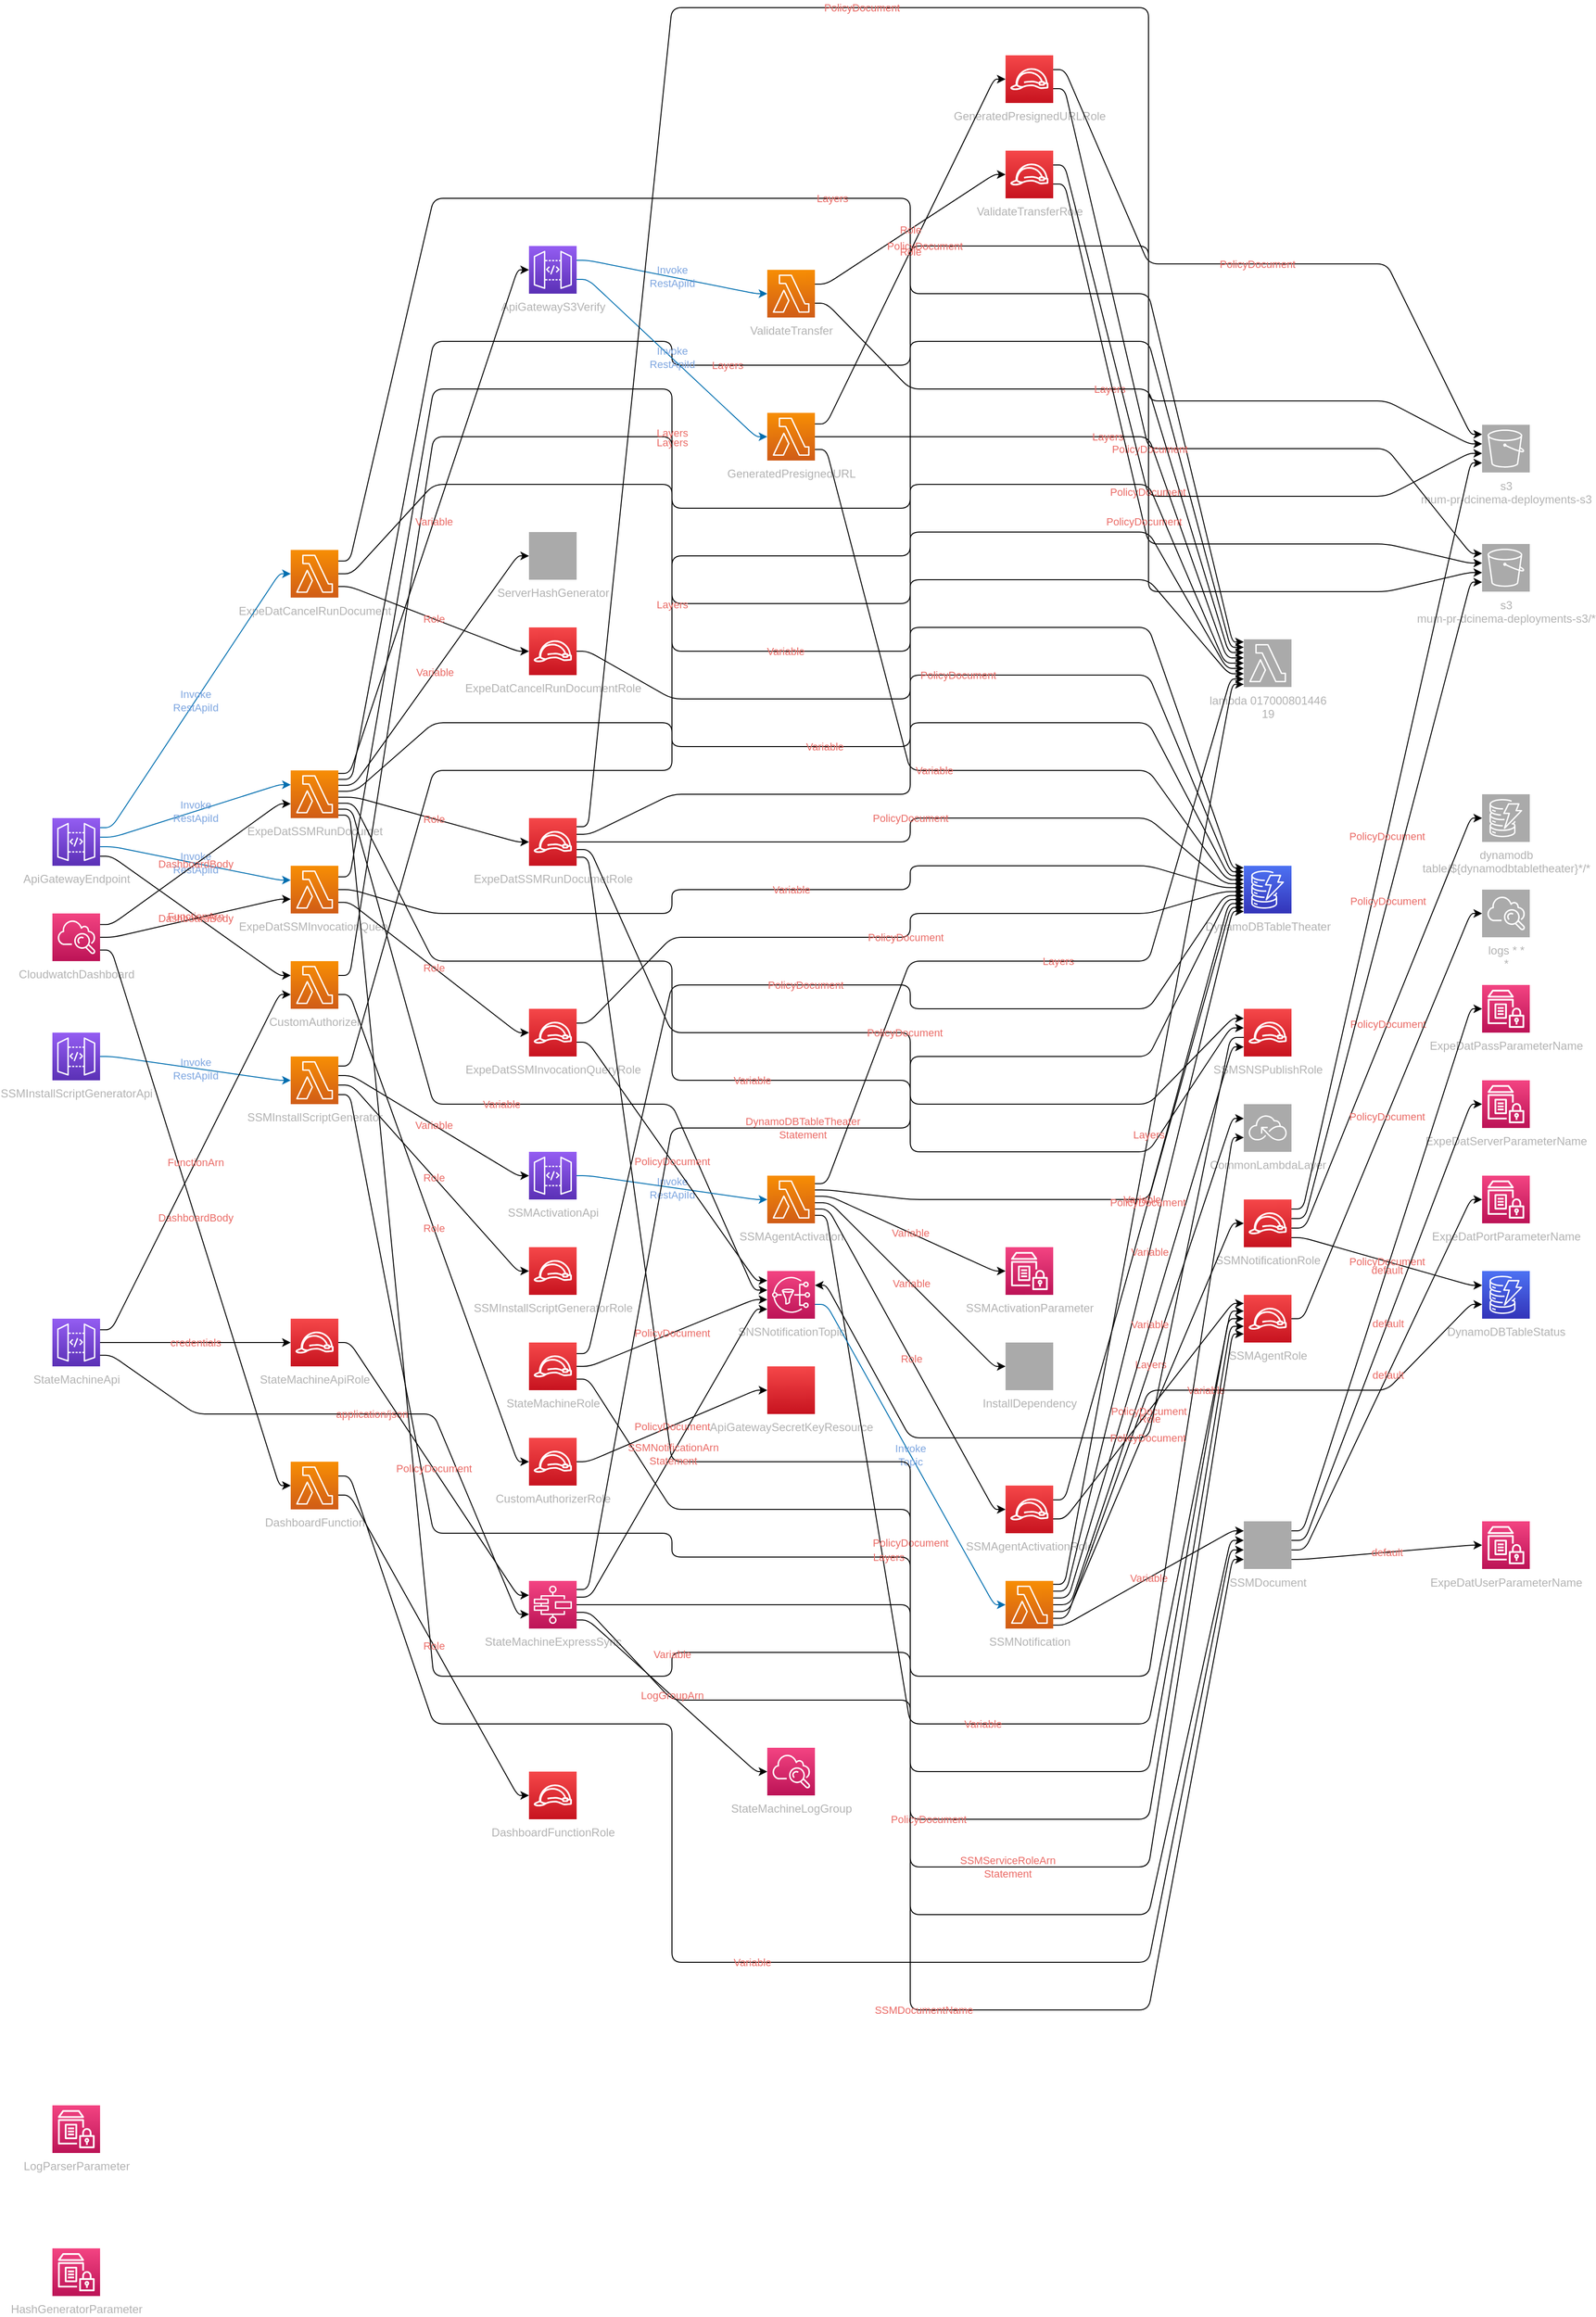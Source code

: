 <mxfile version="13.1.3" pages="2">
            <diagram id="diagramid" name="Diagram">
              <mxGraphModel><root><mxCell id="0"/><mxCell id="1" parent="0"/><mxCell id="2" value="ApiGatewaySecretKeyResource" style="outlineConnect=0;fontColor=#B3B3B3;gradientColor=#F54749;gradientDirection=north;fillColor=#C7131F;strokeColor=#ffffff;dashed=0;verticalLabelPosition=bottom;verticalAlign=top;align=center;html=1;fontSize=12;fontStyle=0;aspect=fixed;shape=mxgraph.aws4.resourceIcon;resIcon=mxgraph.aws4.secretsmanager;" vertex="1" parent="1"><mxGeometry x="750" y="1425" width="50" height="50" as="geometry"/></mxCell><mxCell id="3" value="CustomAuthorizer" style="outlineConnect=0;fontColor=#B3B3B3;gradientColor=#F78E04;gradientDirection=north;fillColor=#D05C17;strokeColor=#ffffff;dashed=0;verticalLabelPosition=bottom;verticalAlign=top;align=center;html=1;fontSize=12;fontStyle=0;aspect=fixed;shape=mxgraph.aws4.resourceIcon;resIcon=mxgraph.aws4.lambda;" vertex="1" parent="1"><mxGeometry x="250" y="1000" width="50" height="50" as="geometry"/></mxCell><mxCell id="4" value="CustomAuthorizerRole" style="outlineConnect=0;fontColor=#B3B3B3;gradientColor=#F54749;gradientDirection=north;fillColor=#C7131F;strokeColor=#ffffff;dashed=0;verticalLabelPosition=bottom;verticalAlign=top;align=center;html=1;fontSize=12;fontStyle=0;aspect=fixed;shape=mxgraph.aws4.resourceIcon;resIcon=mxgraph.aws4.role;" vertex="1" parent="1"><mxGeometry x="500" y="1500" width="50" height="50" as="geometry"/></mxCell><mxCell id="5" value="ApiGatewayEndpoint" style="outlineConnect=0;fontColor=#B3B3B3;gradientColor=#945DF2;gradientDirection=north;fillColor=#5A30B5;strokeColor=#ffffff;dashed=0;verticalLabelPosition=bottom;verticalAlign=top;align=center;html=1;fontSize=12;fontStyle=0;aspect=fixed;shape=mxgraph.aws4.resourceIcon;resIcon=mxgraph.aws4.api_gateway;" vertex="1" parent="1"><mxGeometry y="850" width="50" height="50" as="geometry"/></mxCell><mxCell id="6" value="ExpeDatSSMRunDocumet" style="outlineConnect=0;fontColor=#B3B3B3;gradientColor=#F78E04;gradientDirection=north;fillColor=#D05C17;strokeColor=#ffffff;dashed=0;verticalLabelPosition=bottom;verticalAlign=top;align=center;html=1;fontSize=12;fontStyle=0;aspect=fixed;shape=mxgraph.aws4.resourceIcon;resIcon=mxgraph.aws4.lambda;" vertex="1" parent="1"><mxGeometry x="250" y="800" width="50" height="50" as="geometry"/></mxCell><mxCell id="7" value="ExpeDatCancelRunDocument" style="outlineConnect=0;fontColor=#B3B3B3;gradientColor=#F78E04;gradientDirection=north;fillColor=#D05C17;strokeColor=#ffffff;dashed=0;verticalLabelPosition=bottom;verticalAlign=top;align=center;html=1;fontSize=12;fontStyle=0;aspect=fixed;shape=mxgraph.aws4.resourceIcon;resIcon=mxgraph.aws4.lambda;" vertex="1" parent="1"><mxGeometry x="250" y="568.75" width="50" height="50" as="geometry"/></mxCell><mxCell id="8" value="ExpeDatCancelRunDocumentRole" style="outlineConnect=0;fontColor=#B3B3B3;gradientColor=#F54749;gradientDirection=north;fillColor=#C7131F;strokeColor=#ffffff;dashed=0;verticalLabelPosition=bottom;verticalAlign=top;align=center;html=1;fontSize=12;fontStyle=0;aspect=fixed;shape=mxgraph.aws4.resourceIcon;resIcon=mxgraph.aws4.role;" vertex="1" parent="1"><mxGeometry x="500" y="650" width="50" height="50" as="geometry"/></mxCell><mxCell id="9" value="GeneratedPresignedURL" style="outlineConnect=0;fontColor=#B3B3B3;gradientColor=#F78E04;gradientDirection=north;fillColor=#D05C17;strokeColor=#ffffff;dashed=0;verticalLabelPosition=bottom;verticalAlign=top;align=center;html=1;fontSize=12;fontStyle=0;aspect=fixed;shape=mxgraph.aws4.resourceIcon;resIcon=mxgraph.aws4.lambda;" vertex="1" parent="1"><mxGeometry x="750" y="425" width="50" height="50" as="geometry"/></mxCell><mxCell id="10" value="GeneratedPresignedURLRole" style="outlineConnect=0;fontColor=#B3B3B3;gradientColor=#F54749;gradientDirection=north;fillColor=#C7131F;strokeColor=#ffffff;dashed=0;verticalLabelPosition=bottom;verticalAlign=top;align=center;html=1;fontSize=12;fontStyle=0;aspect=fixed;shape=mxgraph.aws4.resourceIcon;resIcon=mxgraph.aws4.role;" vertex="1" parent="1"><mxGeometry x="1000" y="50" width="50" height="50" as="geometry"/></mxCell><mxCell id="11" value="ValidateTransfer" style="outlineConnect=0;fontColor=#B3B3B3;gradientColor=#F78E04;gradientDirection=north;fillColor=#D05C17;strokeColor=#ffffff;dashed=0;verticalLabelPosition=bottom;verticalAlign=top;align=center;html=1;fontSize=12;fontStyle=0;aspect=fixed;shape=mxgraph.aws4.resourceIcon;resIcon=mxgraph.aws4.lambda;" vertex="1" parent="1"><mxGeometry x="750" y="275" width="50" height="50" as="geometry"/></mxCell><mxCell id="12" value="ValidateTransferRole" style="outlineConnect=0;fontColor=#B3B3B3;gradientColor=#F54749;gradientDirection=north;fillColor=#C7131F;strokeColor=#ffffff;dashed=0;verticalLabelPosition=bottom;verticalAlign=top;align=center;html=1;fontSize=12;fontStyle=0;aspect=fixed;shape=mxgraph.aws4.resourceIcon;resIcon=mxgraph.aws4.role;" vertex="1" parent="1"><mxGeometry x="1000" y="150" width="50" height="50" as="geometry"/></mxCell><mxCell id="13" value="ApiGatewayS3Verify" style="outlineConnect=0;fontColor=#B3B3B3;gradientColor=#945DF2;gradientDirection=north;fillColor=#5A30B5;strokeColor=#ffffff;dashed=0;verticalLabelPosition=bottom;verticalAlign=top;align=center;html=1;fontSize=12;fontStyle=0;aspect=fixed;shape=mxgraph.aws4.resourceIcon;resIcon=mxgraph.aws4.api_gateway;" vertex="1" parent="1"><mxGeometry x="500" y="250" width="50" height="50" as="geometry"/></mxCell><mxCell id="14" value="ExpeDatSSMInvocationQuery" style="outlineConnect=0;fontColor=#B3B3B3;gradientColor=#F78E04;gradientDirection=north;fillColor=#D05C17;strokeColor=#ffffff;dashed=0;verticalLabelPosition=bottom;verticalAlign=top;align=center;html=1;fontSize=12;fontStyle=0;aspect=fixed;shape=mxgraph.aws4.resourceIcon;resIcon=mxgraph.aws4.lambda;" vertex="1" parent="1"><mxGeometry x="250" y="900" width="50" height="50" as="geometry"/></mxCell><mxCell id="15" value="SSMAgentActivation" style="outlineConnect=0;fontColor=#B3B3B3;gradientColor=#F78E04;gradientDirection=north;fillColor=#D05C17;strokeColor=#ffffff;dashed=0;verticalLabelPosition=bottom;verticalAlign=top;align=center;html=1;fontSize=12;fontStyle=0;aspect=fixed;shape=mxgraph.aws4.resourceIcon;resIcon=mxgraph.aws4.lambda;" vertex="1" parent="1"><mxGeometry x="750" y="1225" width="50" height="50" as="geometry"/></mxCell><mxCell id="16" value="SSMNotification" style="outlineConnect=0;fontColor=#B3B3B3;gradientColor=#F78E04;gradientDirection=north;fillColor=#D05C17;strokeColor=#ffffff;dashed=0;verticalLabelPosition=bottom;verticalAlign=top;align=center;html=1;fontSize=12;fontStyle=0;aspect=fixed;shape=mxgraph.aws4.resourceIcon;resIcon=mxgraph.aws4.lambda;" vertex="1" parent="1"><mxGeometry x="1000" y="1650" width="50" height="50" as="geometry"/></mxCell><mxCell id="17" value="SSMNotificationRole" style="outlineConnect=0;fontColor=#B3B3B3;gradientColor=#F54749;gradientDirection=north;fillColor=#C7131F;strokeColor=#ffffff;dashed=0;verticalLabelPosition=bottom;verticalAlign=top;align=center;html=1;fontSize=12;fontStyle=0;aspect=fixed;shape=mxgraph.aws4.resourceIcon;resIcon=mxgraph.aws4.role;" vertex="1" parent="1"><mxGeometry x="1250" y="1250" width="50" height="50" as="geometry"/></mxCell><mxCell id="18" value="SSMActivationApi" style="outlineConnect=0;fontColor=#B3B3B3;gradientColor=#945DF2;gradientDirection=north;fillColor=#5A30B5;strokeColor=#ffffff;dashed=0;verticalLabelPosition=bottom;verticalAlign=top;align=center;html=1;fontSize=12;fontStyle=0;aspect=fixed;shape=mxgraph.aws4.resourceIcon;resIcon=mxgraph.aws4.api_gateway;" vertex="1" parent="1"><mxGeometry x="500" y="1200" width="50" height="50" as="geometry"/></mxCell><mxCell id="19" value="SSMInstallScriptGenerator" style="outlineConnect=0;fontColor=#B3B3B3;gradientColor=#F78E04;gradientDirection=north;fillColor=#D05C17;strokeColor=#ffffff;dashed=0;verticalLabelPosition=bottom;verticalAlign=top;align=center;html=1;fontSize=12;fontStyle=0;aspect=fixed;shape=mxgraph.aws4.resourceIcon;resIcon=mxgraph.aws4.lambda;" vertex="1" parent="1"><mxGeometry x="250" y="1100" width="50" height="50" as="geometry"/></mxCell><mxCell id="20" value="SSMInstallScriptGeneratorApi" style="outlineConnect=0;fontColor=#B3B3B3;gradientColor=#945DF2;gradientDirection=north;fillColor=#5A30B5;strokeColor=#ffffff;dashed=0;verticalLabelPosition=bottom;verticalAlign=top;align=center;html=1;fontSize=12;fontStyle=0;aspect=fixed;shape=mxgraph.aws4.resourceIcon;resIcon=mxgraph.aws4.api_gateway;" vertex="1" parent="1"><mxGeometry y="1075" width="50" height="50" as="geometry"/></mxCell><mxCell id="21" value="SSMInstallScriptGeneratorRole" style="outlineConnect=0;fontColor=#B3B3B3;gradientColor=#F54749;gradientDirection=north;fillColor=#C7131F;strokeColor=#ffffff;dashed=0;verticalLabelPosition=bottom;verticalAlign=top;align=center;html=1;fontSize=12;fontStyle=0;aspect=fixed;shape=mxgraph.aws4.resourceIcon;resIcon=mxgraph.aws4.role;" vertex="1" parent="1"><mxGeometry x="500" y="1300" width="50" height="50" as="geometry"/></mxCell><mxCell id="22" value="CommonLambdaLayer" style="outlineConnect=0;fontColor=#B3B3B3;gradientColor=#aaaaaa;gradientDirection=north;fillColor=#aaaaaa;strokeColor=#ffffff;dashed=0;verticalLabelPosition=bottom;verticalAlign=top;align=center;html=1;fontSize=12;fontStyle=0;aspect=fixed;shape=mxgraph.aws4.resourceIcon;resIcon=mxgraph.aws4.serverless;" vertex="1" parent="1"><mxGeometry x="1250" y="1150" width="50" height="50" as="geometry"/></mxCell><mxCell id="23" value="ExpeDatSSMRunDocumetRole" style="outlineConnect=0;fontColor=#B3B3B3;gradientColor=#F54749;gradientDirection=north;fillColor=#C7131F;strokeColor=#ffffff;dashed=0;verticalLabelPosition=bottom;verticalAlign=top;align=center;html=1;fontSize=12;fontStyle=0;aspect=fixed;shape=mxgraph.aws4.resourceIcon;resIcon=mxgraph.aws4.role;" vertex="1" parent="1"><mxGeometry x="500" y="850" width="50" height="50" as="geometry"/></mxCell><mxCell id="24" value="ExpeDatSSMInvocationQueryRole" style="outlineConnect=0;fontColor=#B3B3B3;gradientColor=#F54749;gradientDirection=north;fillColor=#C7131F;strokeColor=#ffffff;dashed=0;verticalLabelPosition=bottom;verticalAlign=top;align=center;html=1;fontSize=12;fontStyle=0;aspect=fixed;shape=mxgraph.aws4.resourceIcon;resIcon=mxgraph.aws4.role;" vertex="1" parent="1"><mxGeometry x="500" y="1050" width="50" height="50" as="geometry"/></mxCell><mxCell id="25" value="SSMAgentActivationRole" style="outlineConnect=0;fontColor=#B3B3B3;gradientColor=#F54749;gradientDirection=north;fillColor=#C7131F;strokeColor=#ffffff;dashed=0;verticalLabelPosition=bottom;verticalAlign=top;align=center;html=1;fontSize=12;fontStyle=0;aspect=fixed;shape=mxgraph.aws4.resourceIcon;resIcon=mxgraph.aws4.role;" vertex="1" parent="1"><mxGeometry x="1000" y="1550" width="50" height="50" as="geometry"/></mxCell><mxCell id="26" value="SSMAgentRole" style="outlineConnect=0;fontColor=#B3B3B3;gradientColor=#F54749;gradientDirection=north;fillColor=#C7131F;strokeColor=#ffffff;dashed=0;verticalLabelPosition=bottom;verticalAlign=top;align=center;html=1;fontSize=12;fontStyle=0;aspect=fixed;shape=mxgraph.aws4.resourceIcon;resIcon=mxgraph.aws4.role;" vertex="1" parent="1"><mxGeometry x="1250" y="1350" width="50" height="50" as="geometry"/></mxCell><mxCell id="27" value="SNSNotificationTopic" style="outlineConnect=0;fontColor=#B3B3B3;gradientColor=#F34482;gradientDirection=north;fillColor=#BC1356;strokeColor=#ffffff;dashed=0;verticalLabelPosition=bottom;verticalAlign=top;align=center;html=1;fontSize=12;fontStyle=0;aspect=fixed;shape=mxgraph.aws4.resourceIcon;resIcon=mxgraph.aws4.sns;" vertex="1" parent="1"><mxGeometry x="750" y="1325" width="50" height="50" as="geometry"/></mxCell><mxCell id="28" value="SSMSNSPublishRole" style="outlineConnect=0;fontColor=#B3B3B3;gradientColor=#F54749;gradientDirection=north;fillColor=#C7131F;strokeColor=#ffffff;dashed=0;verticalLabelPosition=bottom;verticalAlign=top;align=center;html=1;fontSize=12;fontStyle=0;aspect=fixed;shape=mxgraph.aws4.resourceIcon;resIcon=mxgraph.aws4.role;" vertex="1" parent="1"><mxGeometry x="1250" y="1050" width="50" height="50" as="geometry"/></mxCell><mxCell id="29" value="SSMDocument" style="outlineConnect=0;fontColor=#B3B3B3;gradientColor=#aaaaaa;gradientDirection=north;fillColor=#aaaaaa;strokeColor=#ffffff;dashed=0;verticalLabelPosition=bottom;verticalAlign=top;align=center;html=1;fontSize=12;fontStyle=0;aspect=fixed;shape=mxgraph.aws4.resourceIcon;resIcon=mxgraph.aws4.ssm;" vertex="1" parent="1"><mxGeometry x="1250" y="1587.5" width="50" height="50" as="geometry"/></mxCell><mxCell id="30" value="InstallDependency" style="outlineConnect=0;fontColor=#B3B3B3;gradientColor=#aaaaaa;gradientDirection=north;fillColor=#aaaaaa;strokeColor=#ffffff;dashed=0;verticalLabelPosition=bottom;verticalAlign=top;align=center;html=1;fontSize=12;fontStyle=0;aspect=fixed;shape=mxgraph.aws4.resourceIcon;resIcon=mxgraph.aws4.ssm;" vertex="1" parent="1"><mxGeometry x="1000" y="1400" width="50" height="50" as="geometry"/></mxCell><mxCell id="31" value="ServerHashGenerator" style="outlineConnect=0;fontColor=#B3B3B3;gradientColor=#aaaaaa;gradientDirection=north;fillColor=#aaaaaa;strokeColor=#ffffff;dashed=0;verticalLabelPosition=bottom;verticalAlign=top;align=center;html=1;fontSize=12;fontStyle=0;aspect=fixed;shape=mxgraph.aws4.resourceIcon;resIcon=mxgraph.aws4.ssm;" vertex="1" parent="1"><mxGeometry x="500" y="550" width="50" height="50" as="geometry"/></mxCell><mxCell id="32" value="ExpeDatUserParameterName" style="outlineConnect=0;fontColor=#B3B3B3;gradientColor=#F34482;gradientDirection=north;fillColor=#BC1356;strokeColor=#ffffff;dashed=0;verticalLabelPosition=bottom;verticalAlign=top;align=center;html=1;fontSize=12;fontStyle=0;aspect=fixed;shape=mxgraph.aws4.resourceIcon;resIcon=mxgraph.aws4.parameter_store;" vertex="1" parent="1"><mxGeometry x="1500" y="1587.5" width="50" height="50" as="geometry"/></mxCell><mxCell id="33" value="ExpeDatPassParameterName" style="outlineConnect=0;fontColor=#B3B3B3;gradientColor=#F34482;gradientDirection=north;fillColor=#BC1356;strokeColor=#ffffff;dashed=0;verticalLabelPosition=bottom;verticalAlign=top;align=center;html=1;fontSize=12;fontStyle=0;aspect=fixed;shape=mxgraph.aws4.resourceIcon;resIcon=mxgraph.aws4.parameter_store;" vertex="1" parent="1"><mxGeometry x="1500" y="1025" width="50" height="50" as="geometry"/></mxCell><mxCell id="34" value="ExpeDatServerParameterName" style="outlineConnect=0;fontColor=#B3B3B3;gradientColor=#F34482;gradientDirection=north;fillColor=#BC1356;strokeColor=#ffffff;dashed=0;verticalLabelPosition=bottom;verticalAlign=top;align=center;html=1;fontSize=12;fontStyle=0;aspect=fixed;shape=mxgraph.aws4.resourceIcon;resIcon=mxgraph.aws4.parameter_store;" vertex="1" parent="1"><mxGeometry x="1500" y="1125" width="50" height="50" as="geometry"/></mxCell><mxCell id="35" value="ExpeDatPortParameterName" style="outlineConnect=0;fontColor=#B3B3B3;gradientColor=#F34482;gradientDirection=north;fillColor=#BC1356;strokeColor=#ffffff;dashed=0;verticalLabelPosition=bottom;verticalAlign=top;align=center;html=1;fontSize=12;fontStyle=0;aspect=fixed;shape=mxgraph.aws4.resourceIcon;resIcon=mxgraph.aws4.parameter_store;" vertex="1" parent="1"><mxGeometry x="1500" y="1225" width="50" height="50" as="geometry"/></mxCell><mxCell id="36" value="SSMActivationParameter" style="outlineConnect=0;fontColor=#B3B3B3;gradientColor=#F34482;gradientDirection=north;fillColor=#BC1356;strokeColor=#ffffff;dashed=0;verticalLabelPosition=bottom;verticalAlign=top;align=center;html=1;fontSize=12;fontStyle=0;aspect=fixed;shape=mxgraph.aws4.resourceIcon;resIcon=mxgraph.aws4.parameter_store;" vertex="1" parent="1"><mxGeometry x="1000" y="1300" width="50" height="50" as="geometry"/></mxCell><mxCell id="37" value="LogParserParameter" style="outlineConnect=0;fontColor=#B3B3B3;gradientColor=#F34482;gradientDirection=north;fillColor=#BC1356;strokeColor=#ffffff;dashed=0;verticalLabelPosition=bottom;verticalAlign=top;align=center;html=1;fontSize=12;fontStyle=0;aspect=fixed;shape=mxgraph.aws4.resourceIcon;resIcon=mxgraph.aws4.parameter_store;" vertex="1" parent="1"><mxGeometry y="2200" width="50" height="50" as="geometry"/></mxCell><mxCell id="38" value="HashGeneratorParameter" style="outlineConnect=0;fontColor=#B3B3B3;gradientColor=#F34482;gradientDirection=north;fillColor=#BC1356;strokeColor=#ffffff;dashed=0;verticalLabelPosition=bottom;verticalAlign=top;align=center;html=1;fontSize=12;fontStyle=0;aspect=fixed;shape=mxgraph.aws4.resourceIcon;resIcon=mxgraph.aws4.parameter_store;" vertex="1" parent="1"><mxGeometry y="2350" width="50" height="50" as="geometry"/></mxCell><mxCell id="39" value="DynamoDBTableTheater" style="outlineConnect=0;fontColor=#B3B3B3;gradientColor=#4D72F3;gradientDirection=north;fillColor=#3334B9;strokeColor=#ffffff;dashed=0;verticalLabelPosition=bottom;verticalAlign=top;align=center;html=1;fontSize=12;fontStyle=0;aspect=fixed;shape=mxgraph.aws4.resourceIcon;resIcon=mxgraph.aws4.dynamodb;" vertex="1" parent="1"><mxGeometry x="1250" y="900" width="50" height="50" as="geometry"/></mxCell><mxCell id="40" value="DynamoDBTableStatus" style="outlineConnect=0;fontColor=#B3B3B3;gradientColor=#4D72F3;gradientDirection=north;fillColor=#3334B9;strokeColor=#ffffff;dashed=0;verticalLabelPosition=bottom;verticalAlign=top;align=center;html=1;fontSize=12;fontStyle=0;aspect=fixed;shape=mxgraph.aws4.resourceIcon;resIcon=mxgraph.aws4.dynamodb;" vertex="1" parent="1"><mxGeometry x="1500" y="1325" width="50" height="50" as="geometry"/></mxCell><mxCell id="41" value="DashboardFunction" style="outlineConnect=0;fontColor=#B3B3B3;gradientColor=#F78E04;gradientDirection=north;fillColor=#D05C17;strokeColor=#ffffff;dashed=0;verticalLabelPosition=bottom;verticalAlign=top;align=center;html=1;fontSize=12;fontStyle=0;aspect=fixed;shape=mxgraph.aws4.resourceIcon;resIcon=mxgraph.aws4.lambda;" vertex="1" parent="1"><mxGeometry x="250" y="1525" width="50" height="50" as="geometry"/></mxCell><mxCell id="42" value="DashboardFunctionRole" style="outlineConnect=0;fontColor=#B3B3B3;gradientColor=#F54749;gradientDirection=north;fillColor=#C7131F;strokeColor=#ffffff;dashed=0;verticalLabelPosition=bottom;verticalAlign=top;align=center;html=1;fontSize=12;fontStyle=0;aspect=fixed;shape=mxgraph.aws4.resourceIcon;resIcon=mxgraph.aws4.role;" vertex="1" parent="1"><mxGeometry x="500" y="1850" width="50" height="50" as="geometry"/></mxCell><mxCell id="43" value="CloudwatchDashboard" style="outlineConnect=0;fontColor=#B3B3B3;gradientColor=#F34482;gradientDirection=north;fillColor=#BC1356;strokeColor=#ffffff;dashed=0;verticalLabelPosition=bottom;verticalAlign=top;align=center;html=1;fontSize=12;fontStyle=0;aspect=fixed;shape=mxgraph.aws4.resourceIcon;resIcon=mxgraph.aws4.cloudwatch;" vertex="1" parent="1"><mxGeometry y="950" width="50" height="50" as="geometry"/></mxCell><mxCell id="44" value="StateMachineRole" style="outlineConnect=0;fontColor=#B3B3B3;gradientColor=#F54749;gradientDirection=north;fillColor=#C7131F;strokeColor=#ffffff;dashed=0;verticalLabelPosition=bottom;verticalAlign=top;align=center;html=1;fontSize=12;fontStyle=0;aspect=fixed;shape=mxgraph.aws4.resourceIcon;resIcon=mxgraph.aws4.role;" vertex="1" parent="1"><mxGeometry x="500" y="1400" width="50" height="50" as="geometry"/></mxCell><mxCell id="45" value="StateMachineExpressSync" style="outlineConnect=0;fontColor=#B3B3B3;gradientColor=#F34482;gradientDirection=north;fillColor=#BC1356;strokeColor=#ffffff;dashed=0;verticalLabelPosition=bottom;verticalAlign=top;align=center;html=1;fontSize=12;fontStyle=0;aspect=fixed;shape=mxgraph.aws4.resourceIcon;resIcon=mxgraph.aws4.step_functions;" vertex="1" parent="1"><mxGeometry x="500" y="1650" width="50" height="50" as="geometry"/></mxCell><mxCell id="46" value="StateMachineLogGroup" style="outlineConnect=0;fontColor=#B3B3B3;gradientColor=#F34482;gradientDirection=north;fillColor=#BC1356;strokeColor=#ffffff;dashed=0;verticalLabelPosition=bottom;verticalAlign=top;align=center;html=1;fontSize=12;fontStyle=0;aspect=fixed;shape=mxgraph.aws4.resourceIcon;resIcon=mxgraph.aws4.cloudwatch;" vertex="1" parent="1"><mxGeometry x="750" y="1825" width="50" height="50" as="geometry"/></mxCell><mxCell id="47" value="StateMachineApi" style="outlineConnect=0;fontColor=#B3B3B3;gradientColor=#945DF2;gradientDirection=north;fillColor=#5A30B5;strokeColor=#ffffff;dashed=0;verticalLabelPosition=bottom;verticalAlign=top;align=center;html=1;fontSize=12;fontStyle=0;aspect=fixed;shape=mxgraph.aws4.resourceIcon;resIcon=mxgraph.aws4.api_gateway;" vertex="1" parent="1"><mxGeometry y="1375" width="50" height="50" as="geometry"/></mxCell><mxCell id="48" value="StateMachineApiRole" style="outlineConnect=0;fontColor=#B3B3B3;gradientColor=#F54749;gradientDirection=north;fillColor=#C7131F;strokeColor=#ffffff;dashed=0;verticalLabelPosition=bottom;verticalAlign=top;align=center;html=1;fontSize=12;fontStyle=0;aspect=fixed;shape=mxgraph.aws4.resourceIcon;resIcon=mxgraph.aws4.role;" vertex="1" parent="1"><mxGeometry x="250" y="1375" width="50" height="50" as="geometry"/></mxCell><mxCell id="57" value="lambda  017000801446&#xA;19" style="outlineConnect=0;fontColor=#B3B3B3;gradientColor=#aaaaaa;gradientDirection=north;fillColor=#aaaaaa;strokeColor=#ffffff;dashed=0;verticalLabelPosition=bottom;verticalAlign=top;align=center;html=1;fontSize=12;fontStyle=0;aspect=fixed;shape=mxgraph.aws4.resourceIcon;resIcon=mxgraph.aws4.lambda;" vertex="1" parent="1"><mxGeometry x="1250" y="662.5" width="50" height="50" as="geometry"/></mxCell><mxCell id="61" value="s3  &#xA;mum-pr-dcinema-deployments-s3/*" style="outlineConnect=0;fontColor=#B3B3B3;gradientColor=#aaaaaa;gradientDirection=north;fillColor=#aaaaaa;strokeColor=#ffffff;dashed=0;verticalLabelPosition=bottom;verticalAlign=top;align=center;html=1;fontSize=12;fontStyle=0;aspect=fixed;shape=mxgraph.aws4.resourceIcon;resIcon=mxgraph.aws4.s3;" vertex="1" parent="1"><mxGeometry x="1500" y="562.5" width="50" height="50" as="geometry"/></mxCell><mxCell id="62" value="s3  &#xA;mum-pr-dcinema-deployments-s3" style="outlineConnect=0;fontColor=#B3B3B3;gradientColor=#aaaaaa;gradientDirection=north;fillColor=#aaaaaa;strokeColor=#ffffff;dashed=0;verticalLabelPosition=bottom;verticalAlign=top;align=center;html=1;fontSize=12;fontStyle=0;aspect=fixed;shape=mxgraph.aws4.resourceIcon;resIcon=mxgraph.aws4.s3;" vertex="1" parent="1"><mxGeometry x="1500" y="437.5" width="50" height="50" as="geometry"/></mxCell><mxCell id="65" value="dynamodb  &#xA;table/${dynamodbtabletheater}*/*" style="outlineConnect=0;fontColor=#B3B3B3;gradientColor=#aaaaaa;gradientDirection=north;fillColor=#aaaaaa;strokeColor=#ffffff;dashed=0;verticalLabelPosition=bottom;verticalAlign=top;align=center;html=1;fontSize=12;fontStyle=0;aspect=fixed;shape=mxgraph.aws4.resourceIcon;resIcon=mxgraph.aws4.dynamodb;" vertex="1" parent="1"><mxGeometry x="1500" y="825" width="50" height="50" as="geometry"/></mxCell><mxCell id="68" value="logs * *&#xA;*" style="outlineConnect=0;fontColor=#B3B3B3;gradientColor=#aaaaaa;gradientDirection=north;fillColor=#aaaaaa;strokeColor=#ffffff;dashed=0;verticalLabelPosition=bottom;verticalAlign=top;align=center;html=1;fontSize=12;fontStyle=0;aspect=fixed;shape=mxgraph.aws4.resourceIcon;resIcon=mxgraph.aws4.cloudwatch;" vertex="1" parent="1"><mxGeometry x="1500" y="925" width="50" height="50" as="geometry"/></mxCell><mxCell id="lambda  017000801446&#xA;19|CustomAuthorizer" value="Layers" style="edgeStyle=orthogonalEdgeStyle;rounded=1;orthogonalLoop=1;jettySize=auto;html=1;labelBackgroundColor=none;fontColor=#EA6B66;noEdgeStyle=1;orthogonal=1;" edge="1" parent="1" source="3" target="57"><mxGeometry relative="1" as="geometry"><Array as="points"><mxPoint x="312" y="1015"/><mxPoint x="400" y="450"/><mxPoint x="650" y="450"/><mxPoint x="650" y="625"/><mxPoint x="900" y="625"/><mxPoint x="900" y="600"/><mxPoint x="1150" y="600"/><mxPoint x="1234" y="698.611"/></Array></mxGeometry></mxCell><mxCell id="CustomAuthorizerRole|CustomAuthorizer" value="Role" style="edgeStyle=orthogonalEdgeStyle;rounded=1;orthogonalLoop=1;jettySize=auto;html=1;labelBackgroundColor=none;fontColor=#EA6B66;noEdgeStyle=1;orthogonal=1;" edge="1" parent="1" source="3" target="4"><mxGeometry relative="1" as="geometry"><Array as="points"><mxPoint x="312" y="1035"/><mxPoint x="488" y="1525"/></Array></mxGeometry></mxCell><mxCell id="ApiGatewaySecretKeyResource|CustomAuthorizerRole" value="PolicyDocument" style="edgeStyle=orthogonalEdgeStyle;rounded=1;orthogonalLoop=1;jettySize=auto;html=1;labelBackgroundColor=none;fontColor=#EA6B66;noEdgeStyle=1;orthogonal=1;" edge="1" parent="1" source="4" target="2"><mxGeometry relative="1" as="geometry"><Array as="points"><mxPoint x="562" y="1525"/><mxPoint x="738" y="1450"/></Array></mxGeometry></mxCell><mxCell id="CustomAuthorizer|ApiGatewayEndpoint" value="FunctionArn" style="edgeStyle=orthogonalEdgeStyle;rounded=1;orthogonalLoop=1;jettySize=auto;html=1;labelBackgroundColor=none;fontColor=#EA6B66;noEdgeStyle=1;orthogonal=1;" edge="1" parent="1" source="5" target="3"><mxGeometry relative="1" as="geometry"><Array as="points"><mxPoint x="62" y="890"/><mxPoint x="238" y="1015"/></Array></mxGeometry></mxCell><mxCell id="lambda  017000801446&#xA;19|ExpeDatSSMRunDocumet" value="Layers" style="edgeStyle=orthogonalEdgeStyle;rounded=1;orthogonalLoop=1;jettySize=auto;html=1;labelBackgroundColor=none;fontColor=#EA6B66;noEdgeStyle=1;orthogonal=1;" edge="1" parent="1" source="6" target="57"><mxGeometry relative="1" as="geometry"><Array as="points"><mxPoint x="314" y="809.375"/><mxPoint x="400" y="350"/><mxPoint x="650" y="350"/><mxPoint x="650" y="375"/><mxPoint x="900" y="375"/><mxPoint x="900" y="350"/><mxPoint x="1150" y="350"/><mxPoint x="1236" y="670.833"/></Array></mxGeometry></mxCell><mxCell id="DynamoDBTableTheater|ExpeDatSSMRunDocumet" value="Variable" style="edgeStyle=orthogonalEdgeStyle;rounded=1;orthogonalLoop=1;jettySize=auto;html=1;labelBackgroundColor=none;fontColor=#EA6B66;noEdgeStyle=1;orthogonal=1;" edge="1" parent="1" source="6" target="39"><mxGeometry relative="1" as="geometry"><Array as="points"><mxPoint x="318" y="821.875"/><mxPoint x="400" y="750"/><mxPoint x="650" y="750"/><mxPoint x="650" y="775"/><mxPoint x="900" y="775"/><mxPoint x="900" y="750"/><mxPoint x="1150" y="750"/><mxPoint x="1234" y="910.417"/></Array></mxGeometry></mxCell><mxCell id="SSMDocument|ExpeDatSSMRunDocumet" value="Variable" style="edgeStyle=orthogonalEdgeStyle;rounded=1;orthogonalLoop=1;jettySize=auto;html=1;labelBackgroundColor=none;fontColor=#EA6B66;noEdgeStyle=1;orthogonal=1;" edge="1" parent="1" source="6" target="29"><mxGeometry relative="1" as="geometry"><Array as="points"><mxPoint x="312" y="846.875"/><mxPoint x="400" y="1750"/><mxPoint x="650" y="1750"/><mxPoint x="650" y="1725"/><mxPoint x="900" y="1725"/><mxPoint x="900" y="2000"/><mxPoint x="1150" y="2000"/><mxPoint x="1236" y="1607.5"/></Array></mxGeometry></mxCell><mxCell id="SNSNotificationTopic|ExpeDatSSMRunDocumet" value="Variable" style="edgeStyle=orthogonalEdgeStyle;rounded=1;orthogonalLoop=1;jettySize=auto;html=1;labelBackgroundColor=none;fontColor=#EA6B66;noEdgeStyle=1;orthogonal=1;" edge="1" parent="1" source="6" target="27"><mxGeometry relative="1" as="geometry"><Array as="points"><mxPoint x="314" y="840.625"/><mxPoint x="400" y="1150"/><mxPoint x="650" y="1150"/><mxPoint x="736" y="1345"/></Array></mxGeometry></mxCell><mxCell id="ServerHashGenerator|ExpeDatSSMRunDocumet" value="Variable" style="edgeStyle=orthogonalEdgeStyle;rounded=1;orthogonalLoop=1;jettySize=auto;html=1;labelBackgroundColor=none;fontColor=#EA6B66;noEdgeStyle=1;orthogonal=1;" edge="1" parent="1" source="6" target="31"><mxGeometry relative="1" as="geometry"><Array as="points"><mxPoint x="316" y="815.625"/><mxPoint x="488" y="575"/></Array></mxGeometry></mxCell><mxCell id="ApiGatewayEndpoint|ExpeDatSSMRunDocumet" value="Invoke&#xA;RestApiId" style="edgeStyle=orthogonalEdgeStyle;rounded=1;orthogonalLoop=1;jettySize=auto;html=1;fillColor=#1ba1e2;strokeColor=#006EAF;labelBackgroundColor=none;fontColor=#7EA6E0;noEdgeStyle=1;orthogonal=1;" edge="1" parent="1" source="5" target="6"><mxGeometry relative="1" as="geometry"><Array as="points"><mxPoint x="64" y="870"/><mxPoint x="238" y="815"/></Array></mxGeometry></mxCell><mxCell id="ApiGatewayS3Verify|ExpeDatSSMRunDocumet" value="Variable" style="edgeStyle=orthogonalEdgeStyle;rounded=1;orthogonalLoop=1;jettySize=auto;html=1;labelBackgroundColor=none;fontColor=#EA6B66;noEdgeStyle=1;orthogonal=1;" edge="1" parent="1" source="6" target="13"><mxGeometry relative="1" as="geometry"><Array as="points"><mxPoint x="312" y="803.125"/><mxPoint x="488" y="275"/></Array></mxGeometry></mxCell><mxCell id="ExpeDatSSMRunDocumetRole|ExpeDatSSMRunDocumet" value="Role" style="edgeStyle=orthogonalEdgeStyle;rounded=1;orthogonalLoop=1;jettySize=auto;html=1;labelBackgroundColor=none;fontColor=#EA6B66;noEdgeStyle=1;orthogonal=1;" edge="1" parent="1" source="6" target="23"><mxGeometry relative="1" as="geometry"><Array as="points"><mxPoint x="318" y="828.125"/><mxPoint x="488" y="875"/></Array></mxGeometry></mxCell><mxCell id="SSMSNSPublishRole|ExpeDatSSMRunDocumet" value="Variable" style="edgeStyle=orthogonalEdgeStyle;rounded=1;orthogonalLoop=1;jettySize=auto;html=1;labelBackgroundColor=none;fontColor=#EA6B66;noEdgeStyle=1;orthogonal=1;" edge="1" parent="1" source="6" target="28"><mxGeometry relative="1" as="geometry"><Array as="points"><mxPoint x="316" y="834.375"/><mxPoint x="400" y="1000"/><mxPoint x="650" y="1000"/><mxPoint x="650" y="1125"/><mxPoint x="900" y="1125"/><mxPoint x="900" y="1200"/><mxPoint x="1150" y="1200"/><mxPoint x="1236" y="1070"/></Array></mxGeometry></mxCell><mxCell id="lambda  017000801446&#xA;19|ExpeDatCancelRunDocument" value="Layers" style="edgeStyle=orthogonalEdgeStyle;rounded=1;orthogonalLoop=1;jettySize=auto;html=1;labelBackgroundColor=none;fontColor=#EA6B66;noEdgeStyle=1;orthogonal=1;" edge="1" parent="1" source="7" target="57"><mxGeometry relative="1" as="geometry"><Array as="points"><mxPoint x="312" y="580.417"/><mxPoint x="400" y="200"/><mxPoint x="650" y="200"/><mxPoint x="650" y="200"/><mxPoint x="900" y="200"/><mxPoint x="900" y="300"/><mxPoint x="1150" y="300"/><mxPoint x="1238" y="665.278"/></Array></mxGeometry></mxCell><mxCell id="DynamoDBTableTheater|ExpeDatCancelRunDocument" value="Variable" style="edgeStyle=orthogonalEdgeStyle;rounded=1;orthogonalLoop=1;jettySize=auto;html=1;labelBackgroundColor=none;fontColor=#EA6B66;noEdgeStyle=1;orthogonal=1;" edge="1" parent="1" source="7" target="39"><mxGeometry relative="1" as="geometry"><Array as="points"><mxPoint x="314" y="593.75"/><mxPoint x="400" y="500"/><mxPoint x="650" y="500"/><mxPoint x="650" y="675"/><mxPoint x="900" y="675"/><mxPoint x="900" y="650"/><mxPoint x="1150" y="650"/><mxPoint x="1238" y="902.083"/></Array></mxGeometry></mxCell><mxCell id="ApiGatewayEndpoint|ExpeDatCancelRunDocument" value="Invoke&#xA;RestApiId" style="edgeStyle=orthogonalEdgeStyle;rounded=1;orthogonalLoop=1;jettySize=auto;html=1;fillColor=#1ba1e2;strokeColor=#006EAF;labelBackgroundColor=none;fontColor=#7EA6E0;noEdgeStyle=1;orthogonal=1;" edge="1" parent="1" source="5" target="7"><mxGeometry relative="1" as="geometry"><Array as="points"><mxPoint x="62" y="860"/><mxPoint x="238" y="593.75"/></Array></mxGeometry></mxCell><mxCell id="ExpeDatCancelRunDocumentRole|ExpeDatCancelRunDocument" value="Role" style="edgeStyle=orthogonalEdgeStyle;rounded=1;orthogonalLoop=1;jettySize=auto;html=1;labelBackgroundColor=none;fontColor=#EA6B66;noEdgeStyle=1;orthogonal=1;" edge="1" parent="1" source="7" target="8"><mxGeometry relative="1" as="geometry"><Array as="points"><mxPoint x="312" y="607.083"/><mxPoint x="488" y="675"/></Array></mxGeometry></mxCell><mxCell id="DynamoDBTableTheater|ExpeDatCancelRunDocumentRole" value="PolicyDocument" style="edgeStyle=orthogonalEdgeStyle;rounded=1;orthogonalLoop=1;jettySize=auto;html=1;labelBackgroundColor=none;fontColor=#EA6B66;noEdgeStyle=1;orthogonal=1;" edge="1" parent="1" source="8" target="39"><mxGeometry relative="1" as="geometry"><Array as="points"><mxPoint x="562" y="675"/><mxPoint x="650" y="725"/><mxPoint x="900" y="725"/><mxPoint x="900" y="700"/><mxPoint x="1150" y="700"/><mxPoint x="1236" y="906.25"/></Array></mxGeometry></mxCell><mxCell id="lambda  017000801446&#xA;19|GeneratedPresignedURL" value="Layers" style="edgeStyle=orthogonalEdgeStyle;rounded=1;orthogonalLoop=1;jettySize=auto;html=1;labelBackgroundColor=none;fontColor=#EA6B66;noEdgeStyle=1;orthogonal=1;" edge="1" parent="1" source="9" target="57"><mxGeometry relative="1" as="geometry"><Array as="points"><mxPoint x="814" y="450"/><mxPoint x="900" y="450"/><mxPoint x="1150" y="450"/><mxPoint x="1232" y="681.944"/></Array></mxGeometry></mxCell><mxCell id="DynamoDBTableTheater|GeneratedPresignedURL" value="Variable" style="edgeStyle=orthogonalEdgeStyle;rounded=1;orthogonalLoop=1;jettySize=auto;html=1;labelBackgroundColor=none;fontColor=#EA6B66;noEdgeStyle=1;orthogonal=1;" edge="1" parent="1" source="9" target="39"><mxGeometry relative="1" as="geometry"><Array as="points"><mxPoint x="812" y="463.333"/><mxPoint x="900" y="800"/><mxPoint x="1150" y="800"/><mxPoint x="1232" y="914.583"/></Array></mxGeometry></mxCell><mxCell id="ApiGatewayS3Verify|GeneratedPresignedURL" value="Invoke&#xA;RestApiId" style="edgeStyle=orthogonalEdgeStyle;rounded=1;orthogonalLoop=1;jettySize=auto;html=1;fillColor=#1ba1e2;strokeColor=#006EAF;labelBackgroundColor=none;fontColor=#7EA6E0;noEdgeStyle=1;orthogonal=1;" edge="1" parent="1" source="13" target="9"><mxGeometry relative="1" as="geometry"><Array as="points"><mxPoint x="562" y="285"/><mxPoint x="738" y="450"/></Array></mxGeometry></mxCell><mxCell id="GeneratedPresignedURLRole|GeneratedPresignedURL" value="Role" style="edgeStyle=orthogonalEdgeStyle;rounded=1;orthogonalLoop=1;jettySize=auto;html=1;labelBackgroundColor=none;fontColor=#EA6B66;noEdgeStyle=1;orthogonal=1;" edge="1" parent="1" source="9" target="10"><mxGeometry relative="1" as="geometry"><Array as="points"><mxPoint x="812" y="436.667"/><mxPoint x="988" y="75"/></Array></mxGeometry></mxCell><mxCell id="s3  &#xA;mum-pr-dcinema-deployments-s3/*|GeneratedPresignedURLRole" value="PolicyDocument" style="edgeStyle=orthogonalEdgeStyle;rounded=1;orthogonalLoop=1;jettySize=auto;html=1;labelBackgroundColor=none;fontColor=#EA6B66;noEdgeStyle=1;orthogonal=1;" edge="1" parent="1" source="10" target="61"><mxGeometry relative="1" as="geometry"><Array as="points"><mxPoint x="1062" y="85"/><mxPoint x="1150" y="462.5"/><mxPoint x="1400" y="462.5"/><mxPoint x="1488" y="572.5"/></Array></mxGeometry></mxCell><mxCell id="s3  &#xA;mum-pr-dcinema-deployments-s3|GeneratedPresignedURLRole" value="PolicyDocument" style="edgeStyle=orthogonalEdgeStyle;rounded=1;orthogonalLoop=1;jettySize=auto;html=1;labelBackgroundColor=none;fontColor=#EA6B66;noEdgeStyle=1;orthogonal=1;" edge="1" parent="1" source="10" target="62"><mxGeometry relative="1" as="geometry"><Array as="points"><mxPoint x="1062" y="65"/><mxPoint x="1150" y="268.75"/><mxPoint x="1400" y="268.75"/><mxPoint x="1488" y="447.5"/></Array></mxGeometry></mxCell><mxCell id="lambda  017000801446&#xA;19|ValidateTransfer" value="Layers" style="edgeStyle=orthogonalEdgeStyle;rounded=1;orthogonalLoop=1;jettySize=auto;html=1;labelBackgroundColor=none;fontColor=#EA6B66;noEdgeStyle=1;orthogonal=1;" edge="1" parent="1" source="11" target="57"><mxGeometry relative="1" as="geometry"><Array as="points"><mxPoint x="812" y="310"/><mxPoint x="900" y="400"/><mxPoint x="1150" y="400"/><mxPoint x="1234" y="676.389"/></Array></mxGeometry></mxCell><mxCell id="ApiGatewayS3Verify|ValidateTransfer" value="Invoke&#xA;RestApiId" style="edgeStyle=orthogonalEdgeStyle;rounded=1;orthogonalLoop=1;jettySize=auto;html=1;fillColor=#1ba1e2;strokeColor=#006EAF;labelBackgroundColor=none;fontColor=#7EA6E0;noEdgeStyle=1;orthogonal=1;" edge="1" parent="1" source="13" target="11"><mxGeometry relative="1" as="geometry"><Array as="points"><mxPoint x="562" y="265"/><mxPoint x="738" y="300"/></Array></mxGeometry></mxCell><mxCell id="ValidateTransferRole|ValidateTransfer" value="Role" style="edgeStyle=orthogonalEdgeStyle;rounded=1;orthogonalLoop=1;jettySize=auto;html=1;labelBackgroundColor=none;fontColor=#EA6B66;noEdgeStyle=1;orthogonal=1;" edge="1" parent="1" source="11" target="12"><mxGeometry relative="1" as="geometry"><Array as="points"><mxPoint x="812" y="290"/><mxPoint x="988" y="175"/></Array></mxGeometry></mxCell><mxCell id="s3  &#xA;mum-pr-dcinema-deployments-s3|ValidateTransferRole" value="PolicyDocument" style="edgeStyle=orthogonalEdgeStyle;rounded=1;orthogonalLoop=1;jettySize=auto;html=1;labelBackgroundColor=none;fontColor=#EA6B66;noEdgeStyle=1;orthogonal=1;" edge="1" parent="1" source="12" target="62"><mxGeometry relative="1" as="geometry"><Array as="points"><mxPoint x="1062" y="165"/><mxPoint x="1150" y="512.5"/><mxPoint x="1400" y="512.5"/><mxPoint x="1486" y="467.5"/></Array></mxGeometry></mxCell><mxCell id="s3  &#xA;mum-pr-dcinema-deployments-s3/*|ValidateTransferRole" value="PolicyDocument" style="edgeStyle=orthogonalEdgeStyle;rounded=1;orthogonalLoop=1;jettySize=auto;html=1;labelBackgroundColor=none;fontColor=#EA6B66;noEdgeStyle=1;orthogonal=1;" edge="1" parent="1" source="12" target="61"><mxGeometry relative="1" as="geometry"><Array as="points"><mxPoint x="1062" y="185"/><mxPoint x="1150" y="562.5"/><mxPoint x="1400" y="562.5"/><mxPoint x="1486" y="582.5"/></Array></mxGeometry></mxCell><mxCell id="lambda  017000801446&#xA;19|ExpeDatSSMInvocationQuery" value="Layers" style="edgeStyle=orthogonalEdgeStyle;rounded=1;orthogonalLoop=1;jettySize=auto;html=1;labelBackgroundColor=none;fontColor=#EA6B66;noEdgeStyle=1;orthogonal=1;" edge="1" parent="1" source="14" target="57"><mxGeometry relative="1" as="geometry"><Array as="points"><mxPoint x="312" y="911.667"/><mxPoint x="400" y="400"/><mxPoint x="650" y="400"/><mxPoint x="650" y="525"/><mxPoint x="900" y="525"/><mxPoint x="900" y="500"/><mxPoint x="1150" y="500"/><mxPoint x="1230" y="687.5"/></Array></mxGeometry></mxCell><mxCell id="DynamoDBTableTheater|ExpeDatSSMInvocationQuery" value="Variable" style="edgeStyle=orthogonalEdgeStyle;rounded=1;orthogonalLoop=1;jettySize=auto;html=1;labelBackgroundColor=none;fontColor=#EA6B66;noEdgeStyle=1;orthogonal=1;" edge="1" parent="1" source="14" target="39"><mxGeometry relative="1" as="geometry"><Array as="points"><mxPoint x="314" y="925"/><mxPoint x="400" y="950"/><mxPoint x="650" y="950"/><mxPoint x="650" y="925"/><mxPoint x="900" y="925"/><mxPoint x="900" y="900"/><mxPoint x="1150" y="900"/><mxPoint x="1228" y="922.917"/></Array></mxGeometry></mxCell><mxCell id="ApiGatewayEndpoint|ExpeDatSSMInvocationQuery" value="Invoke&#xA;RestApiId" style="edgeStyle=orthogonalEdgeStyle;rounded=1;orthogonalLoop=1;jettySize=auto;html=1;fillColor=#1ba1e2;strokeColor=#006EAF;labelBackgroundColor=none;fontColor=#7EA6E0;noEdgeStyle=1;orthogonal=1;" edge="1" parent="1" source="5" target="14"><mxGeometry relative="1" as="geometry"><Array as="points"><mxPoint x="64" y="880"/><mxPoint x="238" y="915"/></Array></mxGeometry></mxCell><mxCell id="ExpeDatSSMInvocationQueryRole|ExpeDatSSMInvocationQuery" value="Role" style="edgeStyle=orthogonalEdgeStyle;rounded=1;orthogonalLoop=1;jettySize=auto;html=1;labelBackgroundColor=none;fontColor=#EA6B66;noEdgeStyle=1;orthogonal=1;" edge="1" parent="1" source="14" target="24"><mxGeometry relative="1" as="geometry"><Array as="points"><mxPoint x="312" y="938.333"/><mxPoint x="488" y="1075"/></Array></mxGeometry></mxCell><mxCell id="lambda  017000801446&#xA;19|SSMAgentActivation" value="Layers" style="edgeStyle=orthogonalEdgeStyle;rounded=1;orthogonalLoop=1;jettySize=auto;html=1;labelBackgroundColor=none;fontColor=#EA6B66;noEdgeStyle=1;orthogonal=1;" edge="1" parent="1" source="15" target="57"><mxGeometry relative="1" as="geometry"><Array as="points"><mxPoint x="812" y="1233.333"/><mxPoint x="900" y="1000"/><mxPoint x="1150" y="1000"/><mxPoint x="1236" y="704.167"/></Array></mxGeometry></mxCell><mxCell id="DynamoDBTableTheater|SSMAgentActivation" value="Variable" style="edgeStyle=orthogonalEdgeStyle;rounded=1;orthogonalLoop=1;jettySize=auto;html=1;labelBackgroundColor=none;fontColor=#EA6B66;noEdgeStyle=1;orthogonal=1;" edge="1" parent="1" source="15" target="39"><mxGeometry relative="1" as="geometry"><Array as="points"><mxPoint x="814" y="1240"/><mxPoint x="900" y="1250"/><mxPoint x="1150" y="1250"/><mxPoint x="1234" y="939.583"/></Array></mxGeometry></mxCell><mxCell id="SSMAgentRole|SSMAgentActivation" value="Variable" style="edgeStyle=orthogonalEdgeStyle;rounded=1;orthogonalLoop=1;jettySize=auto;html=1;labelBackgroundColor=none;fontColor=#EA6B66;noEdgeStyle=1;orthogonal=1;" edge="1" parent="1" source="15" target="26"><mxGeometry relative="1" as="geometry"><Array as="points"><mxPoint x="812" y="1266.667"/><mxPoint x="900" y="1800"/><mxPoint x="1150" y="1800"/><mxPoint x="1236" y="1367"/></Array></mxGeometry></mxCell><mxCell id="SSMActivationParameter|SSMAgentActivation" value="Variable" style="edgeStyle=orthogonalEdgeStyle;rounded=1;orthogonalLoop=1;jettySize=auto;html=1;labelBackgroundColor=none;fontColor=#EA6B66;noEdgeStyle=1;orthogonal=1;" edge="1" parent="1" source="15" target="36"><mxGeometry relative="1" as="geometry"><Array as="points"><mxPoint x="816" y="1246.667"/><mxPoint x="988" y="1325"/></Array></mxGeometry></mxCell><mxCell id="InstallDependency|SSMAgentActivation" value="Variable" style="edgeStyle=orthogonalEdgeStyle;rounded=1;orthogonalLoop=1;jettySize=auto;html=1;labelBackgroundColor=none;fontColor=#EA6B66;noEdgeStyle=1;orthogonal=1;" edge="1" parent="1" source="15" target="30"><mxGeometry relative="1" as="geometry"><Array as="points"><mxPoint x="816" y="1253.333"/><mxPoint x="988" y="1425"/></Array></mxGeometry></mxCell><mxCell id="SSMActivationApi|SSMAgentActivation" value="Invoke&#xA;RestApiId" style="edgeStyle=orthogonalEdgeStyle;rounded=1;orthogonalLoop=1;jettySize=auto;html=1;fillColor=#1ba1e2;strokeColor=#006EAF;labelBackgroundColor=none;fontColor=#7EA6E0;noEdgeStyle=1;orthogonal=1;" edge="1" parent="1" source="18" target="15"><mxGeometry relative="1" as="geometry"><Array as="points"><mxPoint x="562" y="1225"/><mxPoint x="738" y="1250"/></Array></mxGeometry></mxCell><mxCell id="SSMAgentActivationRole|SSMAgentActivation" value="Role" style="edgeStyle=orthogonalEdgeStyle;rounded=1;orthogonalLoop=1;jettySize=auto;html=1;labelBackgroundColor=none;fontColor=#EA6B66;noEdgeStyle=1;orthogonal=1;" edge="1" parent="1" source="15" target="25"><mxGeometry relative="1" as="geometry"><Array as="points"><mxPoint x="814" y="1260.0"/><mxPoint x="988" y="1575"/></Array></mxGeometry></mxCell><mxCell id="lambda  017000801446&#xA;19|SSMNotification" value="Layers" style="edgeStyle=orthogonalEdgeStyle;rounded=1;orthogonalLoop=1;jettySize=auto;html=1;labelBackgroundColor=none;fontColor=#EA6B66;noEdgeStyle=1;orthogonal=1;" edge="1" parent="1" source="16" target="57"><mxGeometry relative="1" as="geometry"><Array as="points"><mxPoint x="1062" y="1653.571"/><mxPoint x="1238" y="709.722"/></Array></mxGeometry></mxCell><mxCell id="CommonLambdaLayer|SSMNotification" value="Layers" style="edgeStyle=orthogonalEdgeStyle;rounded=1;orthogonalLoop=1;jettySize=auto;html=1;labelBackgroundColor=none;fontColor=#EA6B66;noEdgeStyle=1;orthogonal=1;" edge="1" parent="1" source="16" target="22"><mxGeometry relative="1" as="geometry"><Array as="points"><mxPoint x="1068" y="1675"/><mxPoint x="1238" y="1165"/></Array></mxGeometry></mxCell><mxCell id="SSMDocument|SSMNotification" value="Variable" style="edgeStyle=orthogonalEdgeStyle;rounded=1;orthogonalLoop=1;jettySize=auto;html=1;labelBackgroundColor=none;fontColor=#EA6B66;noEdgeStyle=1;orthogonal=1;" edge="1" parent="1" source="16" target="29"><mxGeometry relative="1" as="geometry"><Array as="points"><mxPoint x="1062" y="1696.429"/><mxPoint x="1238" y="1597.5"/></Array></mxGeometry></mxCell><mxCell id="DynamoDBTableTheater|SSMNotification" value="Variable" style="edgeStyle=orthogonalEdgeStyle;rounded=1;orthogonalLoop=1;jettySize=auto;html=1;labelBackgroundColor=none;fontColor=#EA6B66;noEdgeStyle=1;orthogonal=1;" edge="1" parent="1" source="16" target="39"><mxGeometry relative="1" as="geometry"><Array as="points"><mxPoint x="1064" y="1660.714"/><mxPoint x="1238" y="947.917"/></Array></mxGeometry></mxCell><mxCell id="DynamoDBTableStatus|SSMNotification" value="Variable" style="edgeStyle=orthogonalEdgeStyle;rounded=1;orthogonalLoop=1;jettySize=auto;html=1;labelBackgroundColor=none;fontColor=#EA6B66;noEdgeStyle=1;orthogonal=1;" edge="1" parent="1" source="16" target="40"><mxGeometry relative="1" as="geometry"><Array as="points"><mxPoint x="1064" y="1689.286"/><mxPoint x="1150" y="1450"/><mxPoint x="1400" y="1450"/><mxPoint x="1488" y="1360"/></Array></mxGeometry></mxCell><mxCell id="SNSNotificationTopic|SSMNotification" value="Invoke&#xA;Topic" style="edgeStyle=orthogonalEdgeStyle;rounded=1;orthogonalLoop=1;jettySize=auto;html=1;fillColor=#1ba1e2;strokeColor=#006EAF;labelBackgroundColor=none;fontColor=#7EA6E0;noEdgeStyle=1;orthogonal=1;" edge="1" parent="1" source="27" target="16"><mxGeometry relative="1" as="geometry"><Array as="points"><mxPoint x="812" y="1360"/><mxPoint x="988" y="1675"/></Array></mxGeometry></mxCell><mxCell id="SSMNotificationRole|SSMNotification" value="Role" style="edgeStyle=orthogonalEdgeStyle;rounded=1;orthogonalLoop=1;jettySize=auto;html=1;labelBackgroundColor=none;fontColor=#EA6B66;noEdgeStyle=1;orthogonal=1;" edge="1" parent="1" source="16" target="17"><mxGeometry relative="1" as="geometry"><Array as="points"><mxPoint x="1066" y="1682.143"/><mxPoint x="1238" y="1275"/></Array></mxGeometry></mxCell><mxCell id="SSMSNSPublishRole|SSMNotification" value="Variable" style="edgeStyle=orthogonalEdgeStyle;rounded=1;orthogonalLoop=1;jettySize=auto;html=1;labelBackgroundColor=none;fontColor=#EA6B66;noEdgeStyle=1;orthogonal=1;" edge="1" parent="1" source="16" target="28"><mxGeometry relative="1" as="geometry"><Array as="points"><mxPoint x="1066" y="1667.857"/><mxPoint x="1238" y="1090"/></Array></mxGeometry></mxCell><mxCell id="dynamodb  &#xA;table/${dynamodbtabletheater}*/*|SSMNotificationRole" value="PolicyDocument" style="edgeStyle=orthogonalEdgeStyle;rounded=1;orthogonalLoop=1;jettySize=auto;html=1;labelBackgroundColor=none;fontColor=#EA6B66;noEdgeStyle=1;orthogonal=1;" edge="1" parent="1" source="17" target="65"><mxGeometry relative="1" as="geometry"><Array as="points"><mxPoint x="1314" y="1280"/><mxPoint x="1488" y="850"/></Array></mxGeometry></mxCell><mxCell id="s3  &#xA;mum-pr-dcinema-deployments-s3|SSMNotificationRole" value="PolicyDocument" style="edgeStyle=orthogonalEdgeStyle;rounded=1;orthogonalLoop=1;jettySize=auto;html=1;labelBackgroundColor=none;fontColor=#EA6B66;noEdgeStyle=1;orthogonal=1;" edge="1" parent="1" source="17" target="62"><mxGeometry relative="1" as="geometry"><Array as="points"><mxPoint x="1312" y="1260"/><mxPoint x="1488" y="477.5"/></Array></mxGeometry></mxCell><mxCell id="s3  &#xA;mum-pr-dcinema-deployments-s3/*|SSMNotificationRole" value="PolicyDocument" style="edgeStyle=orthogonalEdgeStyle;rounded=1;orthogonalLoop=1;jettySize=auto;html=1;labelBackgroundColor=none;fontColor=#EA6B66;noEdgeStyle=1;orthogonal=1;" edge="1" parent="1" source="17" target="61"><mxGeometry relative="1" as="geometry"><Array as="points"><mxPoint x="1314" y="1270"/><mxPoint x="1488" y="602.5"/></Array></mxGeometry></mxCell><mxCell id="DynamoDBTableStatus|SSMNotificationRole" value="PolicyDocument" style="edgeStyle=orthogonalEdgeStyle;rounded=1;orthogonalLoop=1;jettySize=auto;html=1;labelBackgroundColor=none;fontColor=#EA6B66;noEdgeStyle=1;orthogonal=1;" edge="1" parent="1" source="17" target="40"><mxGeometry relative="1" as="geometry"><Array as="points"><mxPoint x="1312" y="1290"/><mxPoint x="1488" y="1340"/></Array></mxGeometry></mxCell><mxCell id="CommonLambdaLayer|SSMInstallScriptGenerator" value="Layers" style="edgeStyle=orthogonalEdgeStyle;rounded=1;orthogonalLoop=1;jettySize=auto;html=1;labelBackgroundColor=none;fontColor=#EA6B66;noEdgeStyle=1;orthogonal=1;" edge="1" parent="1" source="19" target="22"><mxGeometry relative="1" as="geometry"><Array as="points"><mxPoint x="312" y="1140"/><mxPoint x="400" y="1600"/><mxPoint x="650" y="1600"/><mxPoint x="650" y="1625"/><mxPoint x="900" y="1625"/><mxPoint x="900" y="1750"/><mxPoint x="1150" y="1750"/><mxPoint x="1238" y="1185"/></Array></mxGeometry></mxCell><mxCell id="lambda  017000801446&#xA;19|SSMInstallScriptGenerator" value="Layers" style="edgeStyle=orthogonalEdgeStyle;rounded=1;orthogonalLoop=1;jettySize=auto;html=1;labelBackgroundColor=none;fontColor=#EA6B66;noEdgeStyle=1;orthogonal=1;" edge="1" parent="1" source="19" target="57"><mxGeometry relative="1" as="geometry"><Array as="points"><mxPoint x="312" y="1110"/><mxPoint x="400" y="800"/><mxPoint x="650" y="800"/><mxPoint x="650" y="575"/><mxPoint x="900" y="575"/><mxPoint x="900" y="550"/><mxPoint x="1150" y="550"/><mxPoint x="1232" y="693.056"/></Array></mxGeometry></mxCell><mxCell id="SSMInstallScriptGeneratorApi|SSMInstallScriptGenerator" value="Invoke&#xA;RestApiId" style="edgeStyle=orthogonalEdgeStyle;rounded=1;orthogonalLoop=1;jettySize=auto;html=1;fillColor=#1ba1e2;strokeColor=#006EAF;labelBackgroundColor=none;fontColor=#7EA6E0;noEdgeStyle=1;orthogonal=1;" edge="1" parent="1" source="20" target="19"><mxGeometry relative="1" as="geometry"><Array as="points"><mxPoint x="62" y="1100"/><mxPoint x="238" y="1125"/></Array></mxGeometry></mxCell><mxCell id="SSMActivationApi|SSMInstallScriptGenerator" value="Variable" style="edgeStyle=orthogonalEdgeStyle;rounded=1;orthogonalLoop=1;jettySize=auto;html=1;labelBackgroundColor=none;fontColor=#EA6B66;noEdgeStyle=1;orthogonal=1;" edge="1" parent="1" source="19" target="18"><mxGeometry relative="1" as="geometry"><Array as="points"><mxPoint x="314" y="1120"/><mxPoint x="488" y="1225"/></Array></mxGeometry></mxCell><mxCell id="SSMInstallScriptGeneratorRole|SSMInstallScriptGenerator" value="Role" style="edgeStyle=orthogonalEdgeStyle;rounded=1;orthogonalLoop=1;jettySize=auto;html=1;labelBackgroundColor=none;fontColor=#EA6B66;noEdgeStyle=1;orthogonal=1;" edge="1" parent="1" source="19" target="21"><mxGeometry relative="1" as="geometry"><Array as="points"><mxPoint x="314" y="1130"/><mxPoint x="488" y="1325"/></Array></mxGeometry></mxCell><mxCell id="s3  &#xA;mum-pr-dcinema-deployments-s3|ExpeDatSSMRunDocumetRole" value="PolicyDocument" style="edgeStyle=orthogonalEdgeStyle;rounded=1;orthogonalLoop=1;jettySize=auto;html=1;labelBackgroundColor=none;fontColor=#EA6B66;noEdgeStyle=1;orthogonal=1;" edge="1" parent="1" source="23" target="62"><mxGeometry relative="1" as="geometry"><Array as="points"><mxPoint x="562" y="859"/><mxPoint x="650"/><mxPoint x="900"/><mxPoint x="900"/><mxPoint x="1150"/><mxPoint x="1150" y="412.5"/><mxPoint x="1400" y="412.5"/><mxPoint x="1486" y="457.5"/></Array></mxGeometry></mxCell><mxCell id="s3  &#xA;mum-pr-dcinema-deployments-s3/*|ExpeDatSSMRunDocumetRole" value="PolicyDocument" style="edgeStyle=orthogonalEdgeStyle;rounded=1;orthogonalLoop=1;jettySize=auto;html=1;labelBackgroundColor=none;fontColor=#EA6B66;noEdgeStyle=1;orthogonal=1;" edge="1" parent="1" source="23" target="61"><mxGeometry relative="1" as="geometry"><Array as="points"><mxPoint x="564" y="867"/><mxPoint x="650" y="825"/><mxPoint x="900" y="825"/><mxPoint x="900" y="250"/><mxPoint x="1150" y="250"/><mxPoint x="1150" y="612.5"/><mxPoint x="1400" y="612.5"/><mxPoint x="1486" y="592.5"/></Array></mxGeometry></mxCell><mxCell id="DynamoDBTableTheater|ExpeDatSSMRunDocumetRole" value="PolicyDocument" style="edgeStyle=orthogonalEdgeStyle;rounded=1;orthogonalLoop=1;jettySize=auto;html=1;labelBackgroundColor=none;fontColor=#EA6B66;noEdgeStyle=1;orthogonal=1;" edge="1" parent="1" source="23" target="39"><mxGeometry relative="1" as="geometry"><Array as="points"><mxPoint x="566" y="875"/><mxPoint x="650" y="875"/><mxPoint x="900" y="875"/><mxPoint x="900" y="850"/><mxPoint x="1150" y="850"/><mxPoint x="1230" y="918.75"/></Array></mxGeometry></mxCell><mxCell id="SSMSNSPublishRole|ExpeDatSSMRunDocumetRole" value="PolicyDocument" style="edgeStyle=orthogonalEdgeStyle;rounded=1;orthogonalLoop=1;jettySize=auto;html=1;labelBackgroundColor=none;fontColor=#EA6B66;noEdgeStyle=1;orthogonal=1;" edge="1" parent="1" source="23" target="28"><mxGeometry relative="1" as="geometry"><Array as="points"><mxPoint x="564" y="883"/><mxPoint x="650" y="1075"/><mxPoint x="900" y="1075"/><mxPoint x="900" y="1150"/><mxPoint x="1150" y="1150"/><mxPoint x="1238" y="1060"/></Array></mxGeometry></mxCell><mxCell id="SSMAgentRole|ExpeDatSSMRunDocumetRole" value="PolicyDocument" style="edgeStyle=orthogonalEdgeStyle;rounded=1;orthogonalLoop=1;jettySize=auto;html=1;labelBackgroundColor=none;fontColor=#EA6B66;noEdgeStyle=1;orthogonal=1;" edge="1" parent="1" source="23" target="26"><mxGeometry relative="1" as="geometry"><Array as="points"><mxPoint x="562" y="891"/><mxPoint x="650" y="1525"/><mxPoint x="900" y="1525"/><mxPoint x="900" y="1850"/><mxPoint x="1150" y="1850"/><mxPoint x="1234" y="1375"/></Array></mxGeometry></mxCell><mxCell id="SNSNotificationTopic|ExpeDatSSMInvocationQueryRole" value="PolicyDocument" style="edgeStyle=orthogonalEdgeStyle;rounded=1;orthogonalLoop=1;jettySize=auto;html=1;labelBackgroundColor=none;fontColor=#EA6B66;noEdgeStyle=1;orthogonal=1;" edge="1" parent="1" source="24" target="27"><mxGeometry relative="1" as="geometry"><Array as="points"><mxPoint x="562" y="1085"/><mxPoint x="738" y="1335"/></Array></mxGeometry></mxCell><mxCell id="DynamoDBTableTheater|ExpeDatSSMInvocationQueryRole" value="PolicyDocument" style="edgeStyle=orthogonalEdgeStyle;rounded=1;orthogonalLoop=1;jettySize=auto;html=1;labelBackgroundColor=none;fontColor=#EA6B66;noEdgeStyle=1;orthogonal=1;" edge="1" parent="1" source="24" target="39"><mxGeometry relative="1" as="geometry"><Array as="points"><mxPoint x="562" y="1065"/><mxPoint x="650" y="975"/><mxPoint x="900" y="975"/><mxPoint x="900" y="950"/><mxPoint x="1150" y="950"/><mxPoint x="1228" y="927.083"/></Array></mxGeometry></mxCell><mxCell id="DynamoDBTableTheater|SSMAgentActivationRole" value="PolicyDocument" style="edgeStyle=orthogonalEdgeStyle;rounded=1;orthogonalLoop=1;jettySize=auto;html=1;labelBackgroundColor=none;fontColor=#EA6B66;noEdgeStyle=1;orthogonal=1;" edge="1" parent="1" source="25" target="39"><mxGeometry relative="1" as="geometry"><Array as="points"><mxPoint x="1062" y="1565"/><mxPoint x="1236" y="943.75"/></Array></mxGeometry></mxCell><mxCell id="SSMAgentRole|SSMAgentActivationRole" value="PolicyDocument" style="edgeStyle=orthogonalEdgeStyle;rounded=1;orthogonalLoop=1;jettySize=auto;html=1;labelBackgroundColor=none;fontColor=#EA6B66;noEdgeStyle=1;orthogonal=1;" edge="1" parent="1" source="25" target="26"><mxGeometry relative="1" as="geometry"><Array as="points"><mxPoint x="1062" y="1585"/><mxPoint x="1238" y="1359"/></Array></mxGeometry></mxCell><mxCell id="logs * *&#xA;*|SSMAgentRole" value="PolicyDocument" style="edgeStyle=orthogonalEdgeStyle;rounded=1;orthogonalLoop=1;jettySize=auto;html=1;labelBackgroundColor=none;fontColor=#EA6B66;noEdgeStyle=1;orthogonal=1;" edge="1" parent="1" source="26" target="68"><mxGeometry relative="1" as="geometry"><Array as="points"><mxPoint x="1312" y="1375"/><mxPoint x="1488" y="950"/></Array></mxGeometry></mxCell><mxCell id="SNSNotificationTopic|SSMSNSPublishRole" value="PolicyDocument" style="edgeStyle=orthogonalEdgeStyle;rounded=1;orthogonalLoop=1;jettySize=auto;html=1;labelBackgroundColor=none;fontColor=#EA6B66;noEdgeStyle=1;orthogonal=1;" edge="1" parent="1" source="28" target="27"><mxGeometry relative="1" as="geometry"><Array as="points"><mxPoint x="1236" y="1080"/><mxPoint x="1150" y="1500"/><mxPoint x="900" y="1500"/><mxPoint x="812" y="1340"/></Array></mxGeometry></mxCell><mxCell id="ExpeDatUserParameterName|SSMDocument" value="default" style="edgeStyle=orthogonalEdgeStyle;rounded=1;orthogonalLoop=1;jettySize=auto;html=1;labelBackgroundColor=none;fontColor=#EA6B66;noEdgeStyle=1;orthogonal=1;" edge="1" parent="1" source="29" target="32"><mxGeometry relative="1" as="geometry"><Array as="points"><mxPoint x="1312" y="1627.5"/><mxPoint x="1488" y="1612.5"/></Array></mxGeometry></mxCell><mxCell id="ExpeDatPassParameterName|SSMDocument" value="default" style="edgeStyle=orthogonalEdgeStyle;rounded=1;orthogonalLoop=1;jettySize=auto;html=1;labelBackgroundColor=none;fontColor=#EA6B66;noEdgeStyle=1;orthogonal=1;" edge="1" parent="1" source="29" target="33"><mxGeometry relative="1" as="geometry"><Array as="points"><mxPoint x="1312" y="1597.5"/><mxPoint x="1488" y="1050"/></Array></mxGeometry></mxCell><mxCell id="ExpeDatServerParameterName|SSMDocument" value="default" style="edgeStyle=orthogonalEdgeStyle;rounded=1;orthogonalLoop=1;jettySize=auto;html=1;labelBackgroundColor=none;fontColor=#EA6B66;noEdgeStyle=1;orthogonal=1;" edge="1" parent="1" source="29" target="34"><mxGeometry relative="1" as="geometry"><Array as="points"><mxPoint x="1314" y="1607.5"/><mxPoint x="1488" y="1150"/></Array></mxGeometry></mxCell><mxCell id="ExpeDatPortParameterName|SSMDocument" value="default" style="edgeStyle=orthogonalEdgeStyle;rounded=1;orthogonalLoop=1;jettySize=auto;html=1;labelBackgroundColor=none;fontColor=#EA6B66;noEdgeStyle=1;orthogonal=1;" edge="1" parent="1" source="29" target="35"><mxGeometry relative="1" as="geometry"><Array as="points"><mxPoint x="1314" y="1617.5"/><mxPoint x="1488" y="1250"/></Array></mxGeometry></mxCell><mxCell id="SSMDocument|DashboardFunction" value="Variable" style="edgeStyle=orthogonalEdgeStyle;rounded=1;orthogonalLoop=1;jettySize=auto;html=1;labelBackgroundColor=none;fontColor=#EA6B66;noEdgeStyle=1;orthogonal=1;" edge="1" parent="1" source="41" target="29"><mxGeometry relative="1" as="geometry"><Array as="points"><mxPoint x="312" y="1540"/><mxPoint x="400" y="1800"/><mxPoint x="650" y="1800"/><mxPoint x="650" y="2050"/><mxPoint x="900" y="2050"/><mxPoint x="900" y="2050"/><mxPoint x="1150" y="2050"/><mxPoint x="1236" y="1617.5"/></Array></mxGeometry></mxCell><mxCell id="DashboardFunctionRole|DashboardFunction" value="Role" style="edgeStyle=orthogonalEdgeStyle;rounded=1;orthogonalLoop=1;jettySize=auto;html=1;labelBackgroundColor=none;fontColor=#EA6B66;noEdgeStyle=1;orthogonal=1;" edge="1" parent="1" source="41" target="42"><mxGeometry relative="1" as="geometry"><Array as="points"><mxPoint x="312" y="1560"/><mxPoint x="488" y="1875"/></Array></mxGeometry></mxCell><mxCell id="ExpeDatSSMRunDocumet|CloudwatchDashboard" value="DashboardBody" style="edgeStyle=orthogonalEdgeStyle;rounded=1;orthogonalLoop=1;jettySize=auto;html=1;labelBackgroundColor=none;fontColor=#EA6B66;noEdgeStyle=1;orthogonal=1;" edge="1" parent="1" source="43" target="6"><mxGeometry relative="1" as="geometry"><Array as="points"><mxPoint x="62" y="961.667"/><mxPoint x="238" y="835"/></Array></mxGeometry></mxCell><mxCell id="ExpeDatSSMInvocationQuery|CloudwatchDashboard" value="DashboardBody" style="edgeStyle=orthogonalEdgeStyle;rounded=1;orthogonalLoop=1;jettySize=auto;html=1;labelBackgroundColor=none;fontColor=#EA6B66;noEdgeStyle=1;orthogonal=1;" edge="1" parent="1" source="43" target="14"><mxGeometry relative="1" as="geometry"><Array as="points"><mxPoint x="64" y="975"/><mxPoint x="238" y="935"/></Array></mxGeometry></mxCell><mxCell id="DashboardFunction|CloudwatchDashboard" value="DashboardBody" style="edgeStyle=orthogonalEdgeStyle;rounded=1;orthogonalLoop=1;jettySize=auto;html=1;labelBackgroundColor=none;fontColor=#EA6B66;noEdgeStyle=1;orthogonal=1;" edge="1" parent="1" source="43" target="41"><mxGeometry relative="1" as="geometry"><Array as="points"><mxPoint x="62" y="988.333"/><mxPoint x="238" y="1550"/></Array></mxGeometry></mxCell><mxCell id="SNSNotificationTopic|StateMachineRole" value="PolicyDocument" style="edgeStyle=orthogonalEdgeStyle;rounded=1;orthogonalLoop=1;jettySize=auto;html=1;labelBackgroundColor=none;fontColor=#EA6B66;noEdgeStyle=1;orthogonal=1;" edge="1" parent="1" source="44" target="27"><mxGeometry relative="1" as="geometry"><Array as="points"><mxPoint x="564" y="1425"/><mxPoint x="736" y="1355"/></Array></mxGeometry></mxCell><mxCell id="DynamoDBTableTheater|StateMachineRole" value="PolicyDocument" style="edgeStyle=orthogonalEdgeStyle;rounded=1;orthogonalLoop=1;jettySize=auto;html=1;labelBackgroundColor=none;fontColor=#EA6B66;noEdgeStyle=1;orthogonal=1;" edge="1" parent="1" source="44" target="39"><mxGeometry relative="1" as="geometry"><Array as="points"><mxPoint x="562" y="1411.667"/><mxPoint x="650" y="1025"/><mxPoint x="900" y="1025"/><mxPoint x="900" y="1050"/><mxPoint x="1150" y="1050"/><mxPoint x="1230" y="931.25"/></Array></mxGeometry></mxCell><mxCell id="SSMAgentRole|StateMachineRole" value="PolicyDocument" style="edgeStyle=orthogonalEdgeStyle;rounded=1;orthogonalLoop=1;jettySize=auto;html=1;labelBackgroundColor=none;fontColor=#EA6B66;noEdgeStyle=1;orthogonal=1;" edge="1" parent="1" source="44" target="26"><mxGeometry relative="1" as="geometry"><Array as="points"><mxPoint x="562" y="1438.333"/><mxPoint x="650" y="1575"/><mxPoint x="900" y="1575"/><mxPoint x="900" y="1900"/><mxPoint x="1150" y="1900"/><mxPoint x="1236" y="1383"/></Array></mxGeometry></mxCell><mxCell id="DynamoDBTableTheater|StateMachineExpressSync" value="DynamoDBTableTheater&#xA;Statement" style="edgeStyle=orthogonalEdgeStyle;rounded=1;orthogonalLoop=1;jettySize=auto;html=1;labelBackgroundColor=none;fontColor=#EA6B66;noEdgeStyle=1;orthogonal=1;" edge="1" parent="1" source="45" target="39"><mxGeometry relative="1" as="geometry"><Array as="points"><mxPoint x="562" y="1659"/><mxPoint x="650" y="1175"/><mxPoint x="900" y="1175"/><mxPoint x="900" y="1100"/><mxPoint x="1150" y="1100"/><mxPoint x="1232" y="935.417"/></Array></mxGeometry></mxCell><mxCell id="SSMDocument|StateMachineExpressSync" value="SSMDocumentName" style="edgeStyle=orthogonalEdgeStyle;rounded=1;orthogonalLoop=1;jettySize=auto;html=1;labelBackgroundColor=none;fontColor=#EA6B66;noEdgeStyle=1;orthogonal=1;" edge="1" parent="1" source="45" target="29"><mxGeometry relative="1" as="geometry"><Array as="points"><mxPoint x="564" y="1683"/><mxPoint x="650" y="1775"/><mxPoint x="900" y="1775"/><mxPoint x="900" y="2100"/><mxPoint x="1150" y="2100"/><mxPoint x="1238" y="1627.5"/></Array></mxGeometry></mxCell><mxCell id="SNSNotificationTopic|StateMachineExpressSync" value="SSMNotificationArn&#xA;Statement" style="edgeStyle=orthogonalEdgeStyle;rounded=1;orthogonalLoop=1;jettySize=auto;html=1;labelBackgroundColor=none;fontColor=#EA6B66;noEdgeStyle=1;orthogonal=1;" edge="1" parent="1" source="45" target="27"><mxGeometry relative="1" as="geometry"><Array as="points"><mxPoint x="564" y="1667"/><mxPoint x="738" y="1365"/></Array></mxGeometry></mxCell><mxCell id="SSMAgentRole|StateMachineExpressSync" value="SSMServiceRoleArn&#xA;Statement" style="edgeStyle=orthogonalEdgeStyle;rounded=1;orthogonalLoop=1;jettySize=auto;html=1;labelBackgroundColor=none;fontColor=#EA6B66;noEdgeStyle=1;orthogonal=1;" edge="1" parent="1" source="45" target="26"><mxGeometry relative="1" as="geometry"><Array as="points"><mxPoint x="566" y="1675"/><mxPoint x="650" y="1675"/><mxPoint x="900" y="1675"/><mxPoint x="900" y="1950"/><mxPoint x="1150" y="1950"/><mxPoint x="1238" y="1391"/></Array></mxGeometry></mxCell><mxCell id="StateMachineLogGroup|StateMachineExpressSync" value="LogGroupArn" style="edgeStyle=orthogonalEdgeStyle;rounded=1;orthogonalLoop=1;jettySize=auto;html=1;labelBackgroundColor=none;fontColor=#EA6B66;noEdgeStyle=1;orthogonal=1;" edge="1" parent="1" source="45" target="46"><mxGeometry relative="1" as="geometry"><Array as="points"><mxPoint x="562" y="1691"/><mxPoint x="738" y="1850"/></Array></mxGeometry></mxCell><mxCell id="StateMachineExpressSync|StateMachineApi" value="application/json" style="edgeStyle=orthogonalEdgeStyle;rounded=1;orthogonalLoop=1;jettySize=auto;html=1;labelBackgroundColor=none;fontColor=#EA6B66;noEdgeStyle=1;orthogonal=1;" edge="1" parent="1" source="47" target="45"><mxGeometry relative="1" as="geometry"><Array as="points"><mxPoint x="62" y="1413.333"/><mxPoint x="150" y="1475"/><mxPoint x="400" y="1475"/><mxPoint x="488" y="1685"/></Array></mxGeometry></mxCell><mxCell id="CustomAuthorizer|StateMachineApi" value="FunctionArn" style="edgeStyle=orthogonalEdgeStyle;rounded=1;orthogonalLoop=1;jettySize=auto;html=1;labelBackgroundColor=none;fontColor=#EA6B66;noEdgeStyle=1;orthogonal=1;" edge="1" parent="1" source="47" target="3"><mxGeometry relative="1" as="geometry"><Array as="points"><mxPoint x="62" y="1386.667"/><mxPoint x="238" y="1035"/></Array></mxGeometry></mxCell><mxCell id="StateMachineApiRole|StateMachineApi" value="credentials" style="edgeStyle=orthogonalEdgeStyle;rounded=1;orthogonalLoop=1;jettySize=auto;html=1;labelBackgroundColor=none;fontColor=#EA6B66;noEdgeStyle=1;orthogonal=1;" edge="1" parent="1" source="47" target="48"><mxGeometry relative="1" as="geometry"><Array as="points"><mxPoint x="64" y="1400"/><mxPoint x="238" y="1400"/></Array></mxGeometry></mxCell><mxCell id="StateMachineExpressSync|StateMachineApiRole" value="PolicyDocument" style="edgeStyle=orthogonalEdgeStyle;rounded=1;orthogonalLoop=1;jettySize=auto;html=1;labelBackgroundColor=none;fontColor=#EA6B66;noEdgeStyle=1;orthogonal=1;" edge="1" parent="1" source="48" target="45"><mxGeometry relative="1" as="geometry"><Array as="points"><mxPoint x="312" y="1400"/><mxPoint x="488" y="1665"/></Array></mxGeometry></mxCell></root></mxGraphModel>
            </diagram>
          </mxfile>